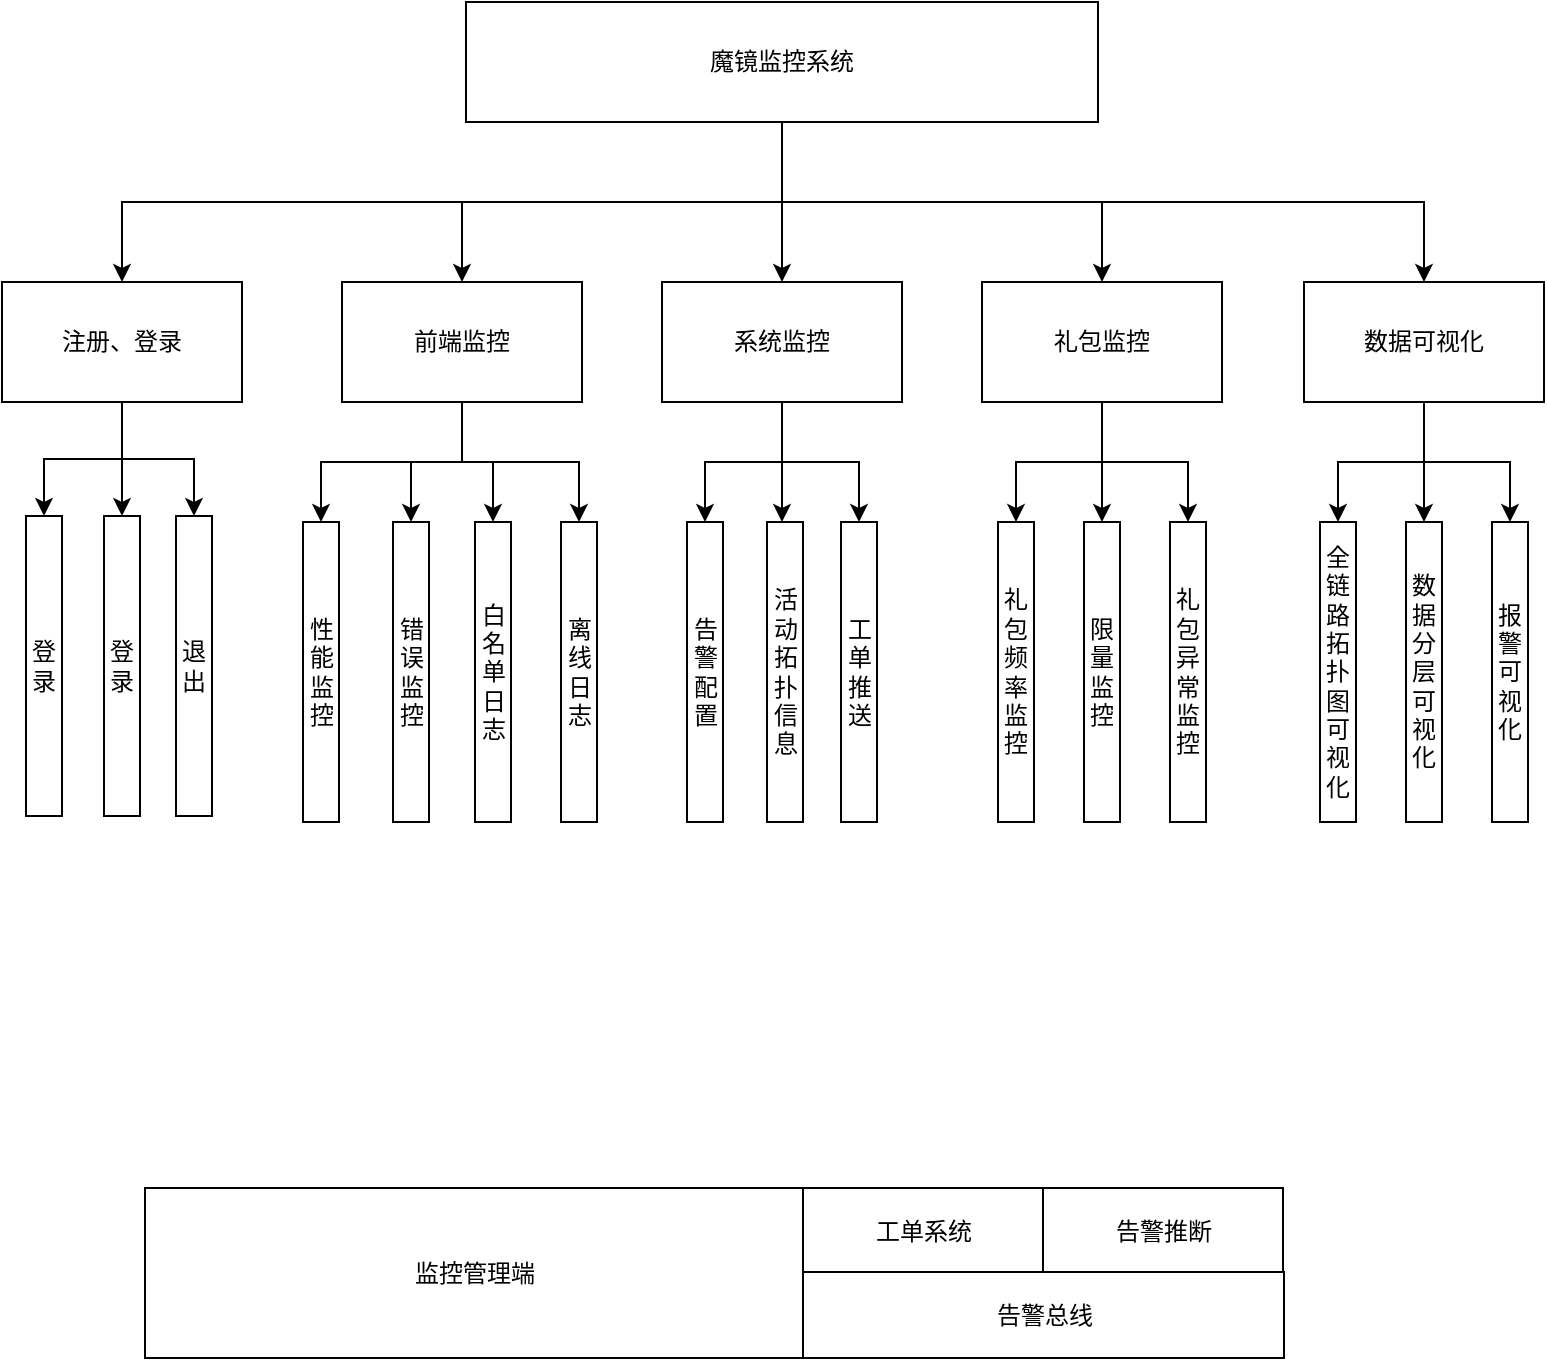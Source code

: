 <mxfile version="20.0.4" type="github">
  <diagram id="ojnK0p3J3MTXAop_F5v3" name="Page-1">
    <mxGraphModel dx="1422" dy="794" grid="0" gridSize="10" guides="1" tooltips="1" connect="1" arrows="1" fold="1" page="1" pageScale="1" pageWidth="827" pageHeight="1169" math="0" shadow="0">
      <root>
        <mxCell id="0" />
        <mxCell id="1" parent="0" />
        <mxCell id="l_XuRvR61M2AbJogMl1h-1" value="魔镜监控系统" style="rounded=0;whiteSpace=wrap;html=1;" parent="1" vertex="1">
          <mxGeometry x="264" y="207" width="316" height="60" as="geometry" />
        </mxCell>
        <mxCell id="l_XuRvR61M2AbJogMl1h-2" value="注册、登录" style="rounded=0;whiteSpace=wrap;html=1;" parent="1" vertex="1">
          <mxGeometry x="32" y="347" width="120" height="60" as="geometry" />
        </mxCell>
        <mxCell id="0k4BuSOVnENNucScM7A2-1" value="前端监控" style="rounded=0;whiteSpace=wrap;html=1;" parent="1" vertex="1">
          <mxGeometry x="202" y="347" width="120" height="60" as="geometry" />
        </mxCell>
        <mxCell id="0k4BuSOVnENNucScM7A2-8" value="" style="edgeStyle=elbowEdgeStyle;elbow=vertical;endArrow=classic;html=1;rounded=0;entryX=0.5;entryY=0;entryDx=0;entryDy=0;exitX=0.5;exitY=1;exitDx=0;exitDy=0;" parent="1" source="l_XuRvR61M2AbJogMl1h-1" target="l_XuRvR61M2AbJogMl1h-2" edge="1">
          <mxGeometry width="50" height="50" relative="1" as="geometry">
            <mxPoint x="326" y="266" as="sourcePoint" />
            <mxPoint x="273" y="517" as="targetPoint" />
          </mxGeometry>
        </mxCell>
        <mxCell id="0k4BuSOVnENNucScM7A2-9" value="系统监控" style="rounded=0;whiteSpace=wrap;html=1;" parent="1" vertex="1">
          <mxGeometry x="362" y="347" width="120" height="60" as="geometry" />
        </mxCell>
        <mxCell id="0k4BuSOVnENNucScM7A2-10" value="礼包监控" style="rounded=0;whiteSpace=wrap;html=1;" parent="1" vertex="1">
          <mxGeometry x="522" y="347" width="120" height="60" as="geometry" />
        </mxCell>
        <mxCell id="0k4BuSOVnENNucScM7A2-15" value="&lt;div style=&quot;font-size: 12px;&quot;&gt;白名单日志&lt;br style=&quot;font-size: 12px;&quot;&gt;&lt;/div&gt;" style="rounded=0;whiteSpace=wrap;html=1;verticalAlign=middle;horizontal=1;textDirection=rtl;align=center;fontSize=12;labelBackgroundColor=none;labelBorderColor=none;shadow=0;fontFamily=Helvetica;labelPosition=center;verticalLabelPosition=middle;" parent="1" vertex="1">
          <mxGeometry x="268.5" y="467" width="18" height="150" as="geometry" />
        </mxCell>
        <mxCell id="0k4BuSOVnENNucScM7A2-16" value="" style="edgeStyle=elbowEdgeStyle;elbow=vertical;endArrow=classic;html=1;exitX=0.5;exitY=1;exitDx=0;exitDy=0;entryX=0.5;entryY=0;entryDx=0;entryDy=0;rounded=0;" parent="1" source="0k4BuSOVnENNucScM7A2-1" target="0k4BuSOVnENNucScM7A2-15" edge="1">
          <mxGeometry width="50" height="50" relative="1" as="geometry">
            <mxPoint x="263" y="717" as="sourcePoint" />
            <mxPoint x="313" y="667" as="targetPoint" />
            <Array as="points">
              <mxPoint x="273" y="437" />
            </Array>
          </mxGeometry>
        </mxCell>
        <mxCell id="0k4BuSOVnENNucScM7A2-19" value="" style="edgeStyle=elbowEdgeStyle;elbow=vertical;endArrow=classic;html=1;rounded=0;" parent="1" source="0k4BuSOVnENNucScM7A2-1" target="0k4BuSOVnENNucScM7A2-27" edge="1">
          <mxGeometry width="50" height="50" relative="1" as="geometry">
            <mxPoint x="373" y="667" as="sourcePoint" />
            <mxPoint x="191" y="467" as="targetPoint" />
          </mxGeometry>
        </mxCell>
        <mxCell id="0k4BuSOVnENNucScM7A2-20" value="" style="edgeStyle=elbowEdgeStyle;elbow=vertical;endArrow=classic;html=1;rounded=0;" parent="1" source="0k4BuSOVnENNucScM7A2-1" target="0k4BuSOVnENNucScM7A2-26" edge="1">
          <mxGeometry width="50" height="50" relative="1" as="geometry">
            <mxPoint x="473" y="477" as="sourcePoint" />
            <mxPoint x="321" y="467" as="targetPoint" />
          </mxGeometry>
        </mxCell>
        <mxCell id="0k4BuSOVnENNucScM7A2-21" value="" style="edgeStyle=elbowEdgeStyle;elbow=vertical;endArrow=classic;html=1;rounded=0;" parent="1" source="0k4BuSOVnENNucScM7A2-1" target="0k4BuSOVnENNucScM7A2-30" edge="1">
          <mxGeometry width="50" height="50" relative="1" as="geometry">
            <mxPoint x="193" y="677" as="sourcePoint" />
            <mxPoint x="451" y="467" as="targetPoint" />
          </mxGeometry>
        </mxCell>
        <mxCell id="0k4BuSOVnENNucScM7A2-22" value="" style="edgeStyle=elbowEdgeStyle;elbow=vertical;endArrow=classic;html=1;rounded=0;" parent="1" source="l_XuRvR61M2AbJogMl1h-1" target="0k4BuSOVnENNucScM7A2-1" edge="1">
          <mxGeometry width="50" height="50" relative="1" as="geometry">
            <mxPoint x="153" y="657" as="sourcePoint" />
            <mxPoint x="203" y="607" as="targetPoint" />
          </mxGeometry>
        </mxCell>
        <mxCell id="0k4BuSOVnENNucScM7A2-23" value="" style="edgeStyle=elbowEdgeStyle;elbow=vertical;endArrow=classic;html=1;rounded=0;" parent="1" source="l_XuRvR61M2AbJogMl1h-1" target="0k4BuSOVnENNucScM7A2-9" edge="1">
          <mxGeometry width="50" height="50" relative="1" as="geometry">
            <mxPoint x="203" y="647" as="sourcePoint" />
            <mxPoint x="253" y="597" as="targetPoint" />
          </mxGeometry>
        </mxCell>
        <mxCell id="0k4BuSOVnENNucScM7A2-24" value="" style="edgeStyle=elbowEdgeStyle;elbow=vertical;endArrow=classic;html=1;rounded=0;" parent="1" source="l_XuRvR61M2AbJogMl1h-1" target="0k4BuSOVnENNucScM7A2-10" edge="1">
          <mxGeometry width="50" height="50" relative="1" as="geometry">
            <mxPoint x="213" y="677" as="sourcePoint" />
            <mxPoint x="263" y="627" as="targetPoint" />
          </mxGeometry>
        </mxCell>
        <mxCell id="0k4BuSOVnENNucScM7A2-26" value="&lt;div style=&quot;font-size: 12px;&quot;&gt;性能监控&lt;br style=&quot;font-size: 12px;&quot;&gt;&lt;/div&gt;" style="rounded=0;whiteSpace=wrap;html=1;verticalAlign=middle;horizontal=1;textDirection=rtl;align=center;fontSize=12;labelBackgroundColor=none;labelBorderColor=none;shadow=0;fontFamily=Helvetica;labelPosition=center;verticalLabelPosition=middle;" parent="1" vertex="1">
          <mxGeometry x="182.5" y="467" width="18" height="150" as="geometry" />
        </mxCell>
        <mxCell id="0k4BuSOVnENNucScM7A2-27" value="&lt;div style=&quot;font-size: 12px;&quot;&gt;&lt;span style=&quot;font-size: 12px;&quot;&gt;错误监控&lt;/span&gt;&lt;br style=&quot;font-size: 12px;&quot;&gt;&lt;/div&gt;" style="rounded=0;whiteSpace=wrap;html=1;verticalAlign=middle;horizontal=1;textDirection=rtl;align=center;fontSize=12;labelBackgroundColor=none;labelBorderColor=none;shadow=0;fontFamily=Helvetica;labelPosition=center;verticalLabelPosition=middle;" parent="1" vertex="1">
          <mxGeometry x="227.5" y="467" width="18" height="150" as="geometry" />
        </mxCell>
        <mxCell id="0k4BuSOVnENNucScM7A2-30" value="&lt;div style=&quot;font-size: 12px;&quot;&gt;离线日志&lt;br style=&quot;font-size: 12px;&quot;&gt;&lt;/div&gt;" style="rounded=0;whiteSpace=wrap;html=1;verticalAlign=middle;horizontal=1;textDirection=rtl;align=center;fontSize=12;labelBackgroundColor=none;labelBorderColor=none;shadow=0;fontFamily=Helvetica;labelPosition=center;verticalLabelPosition=middle;" parent="1" vertex="1">
          <mxGeometry x="311.5" y="467" width="18" height="150" as="geometry" />
        </mxCell>
        <mxCell id="0k4BuSOVnENNucScM7A2-40" value="&lt;div style=&quot;font-size: 12px;&quot;&gt;工单推送&lt;/div&gt;" style="rounded=0;whiteSpace=wrap;html=1;verticalAlign=middle;horizontal=1;textDirection=rtl;align=center;fontSize=12;labelBackgroundColor=none;labelBorderColor=none;shadow=0;fontFamily=Helvetica;labelPosition=center;verticalLabelPosition=middle;" parent="1" vertex="1">
          <mxGeometry x="451.5" y="467" width="18" height="150" as="geometry" />
        </mxCell>
        <mxCell id="0k4BuSOVnENNucScM7A2-41" value="&lt;div style=&quot;font-size: 12px;&quot;&gt;告警配置&lt;br style=&quot;font-size: 12px;&quot;&gt;&lt;/div&gt;" style="rounded=0;whiteSpace=wrap;html=1;verticalAlign=middle;horizontal=1;textDirection=rtl;align=center;fontSize=12;labelBackgroundColor=none;labelBorderColor=none;shadow=0;fontFamily=Helvetica;labelPosition=center;verticalLabelPosition=middle;" parent="1" vertex="1">
          <mxGeometry x="374.5" y="467" width="18" height="150" as="geometry" />
        </mxCell>
        <mxCell id="0k4BuSOVnENNucScM7A2-42" value="&lt;div style=&quot;font-size: 12px;&quot;&gt;&lt;span style=&quot;font-size: 12px;&quot;&gt;活动拓扑信息&lt;/span&gt;&lt;br style=&quot;font-size: 12px;&quot;&gt;&lt;/div&gt;" style="rounded=0;whiteSpace=wrap;html=1;verticalAlign=middle;horizontal=1;textDirection=rtl;align=center;fontSize=12;labelBackgroundColor=none;labelBorderColor=none;shadow=0;fontFamily=Helvetica;labelPosition=center;verticalLabelPosition=middle;" parent="1" vertex="1">
          <mxGeometry x="414.5" y="467" width="18" height="150" as="geometry" />
        </mxCell>
        <mxCell id="0k4BuSOVnENNucScM7A2-47" value="" style="edgeStyle=elbowEdgeStyle;elbow=vertical;endArrow=classic;html=1;rounded=0;sketch=0;" parent="1" source="0k4BuSOVnENNucScM7A2-9" target="0k4BuSOVnENNucScM7A2-41" edge="1">
          <mxGeometry width="50" height="50" relative="1" as="geometry">
            <mxPoint x="33" y="667" as="sourcePoint" />
            <mxPoint x="83" y="617" as="targetPoint" />
          </mxGeometry>
        </mxCell>
        <mxCell id="0k4BuSOVnENNucScM7A2-48" value="" style="edgeStyle=elbowEdgeStyle;elbow=vertical;endArrow=classic;html=1;rounded=0;sketch=0;" parent="1" source="0k4BuSOVnENNucScM7A2-9" target="0k4BuSOVnENNucScM7A2-42" edge="1">
          <mxGeometry width="50" height="50" relative="1" as="geometry">
            <mxPoint x="133" y="747" as="sourcePoint" />
            <mxPoint x="183" y="697" as="targetPoint" />
            <Array as="points">
              <mxPoint x="416" y="467" />
            </Array>
          </mxGeometry>
        </mxCell>
        <mxCell id="0k4BuSOVnENNucScM7A2-49" value="" style="edgeStyle=elbowEdgeStyle;elbow=vertical;endArrow=classic;html=1;rounded=0;sketch=0;" parent="1" source="0k4BuSOVnENNucScM7A2-9" target="0k4BuSOVnENNucScM7A2-40" edge="1">
          <mxGeometry width="50" height="50" relative="1" as="geometry">
            <mxPoint x="73" y="707" as="sourcePoint" />
            <mxPoint x="123" y="657" as="targetPoint" />
          </mxGeometry>
        </mxCell>
        <mxCell id="0k4BuSOVnENNucScM7A2-51" value="&lt;div style=&quot;font-size: 12px;&quot;&gt;礼包异常监控&lt;/div&gt;" style="rounded=0;whiteSpace=wrap;html=1;verticalAlign=middle;horizontal=1;textDirection=rtl;align=center;fontSize=12;labelBackgroundColor=none;labelBorderColor=none;shadow=0;fontFamily=Helvetica;labelPosition=center;verticalLabelPosition=middle;" parent="1" vertex="1">
          <mxGeometry x="616" y="467" width="18" height="150" as="geometry" />
        </mxCell>
        <mxCell id="0k4BuSOVnENNucScM7A2-52" value="&lt;div style=&quot;font-size: 12px;&quot;&gt;礼包频率监控&lt;br style=&quot;font-size: 12px;&quot;&gt;&lt;/div&gt;" style="rounded=0;whiteSpace=wrap;html=1;verticalAlign=middle;horizontal=1;textDirection=rtl;align=center;fontSize=12;labelBackgroundColor=none;labelBorderColor=none;shadow=0;fontFamily=Helvetica;labelPosition=center;verticalLabelPosition=middle;" parent="1" vertex="1">
          <mxGeometry x="530" y="467" width="18" height="150" as="geometry" />
        </mxCell>
        <mxCell id="0k4BuSOVnENNucScM7A2-53" value="&lt;div style=&quot;font-size: 12px;&quot;&gt;&lt;span style=&quot;font-size: 12px;&quot;&gt;限量监控&lt;/span&gt;&lt;br style=&quot;font-size: 12px;&quot;&gt;&lt;/div&gt;" style="rounded=0;whiteSpace=wrap;html=1;verticalAlign=middle;horizontal=1;textDirection=rtl;align=center;fontSize=12;labelBackgroundColor=none;labelBorderColor=none;shadow=0;fontFamily=Helvetica;labelPosition=center;verticalLabelPosition=middle;" parent="1" vertex="1">
          <mxGeometry x="573" y="467" width="18" height="150" as="geometry" />
        </mxCell>
        <mxCell id="0k4BuSOVnENNucScM7A2-54" value="" style="edgeStyle=elbowEdgeStyle;elbow=vertical;endArrow=classic;html=1;rounded=0;sketch=0;" parent="1" source="0k4BuSOVnENNucScM7A2-10" target="0k4BuSOVnENNucScM7A2-52" edge="1">
          <mxGeometry width="50" height="50" relative="1" as="geometry">
            <mxPoint x="33" y="647" as="sourcePoint" />
            <mxPoint x="83" y="597" as="targetPoint" />
          </mxGeometry>
        </mxCell>
        <mxCell id="0k4BuSOVnENNucScM7A2-58" value="" style="edgeStyle=elbowEdgeStyle;elbow=vertical;endArrow=classic;html=1;rounded=0;sketch=0;" parent="1" source="0k4BuSOVnENNucScM7A2-10" target="0k4BuSOVnENNucScM7A2-53" edge="1">
          <mxGeometry width="50" height="50" relative="1" as="geometry">
            <mxPoint x="-7" y="597" as="sourcePoint" />
            <mxPoint x="43" y="547" as="targetPoint" />
          </mxGeometry>
        </mxCell>
        <mxCell id="0k4BuSOVnENNucScM7A2-59" value="" style="edgeStyle=elbowEdgeStyle;elbow=vertical;endArrow=classic;html=1;rounded=0;sketch=0;" parent="1" source="0k4BuSOVnENNucScM7A2-10" target="0k4BuSOVnENNucScM7A2-51" edge="1">
          <mxGeometry width="50" height="50" relative="1" as="geometry">
            <mxPoint x="-37" y="567" as="sourcePoint" />
            <mxPoint x="13" y="517" as="targetPoint" />
          </mxGeometry>
        </mxCell>
        <mxCell id="0k4BuSOVnENNucScM7A2-61" value="&lt;div style=&quot;font-size: 12px;&quot;&gt;登录&lt;br style=&quot;font-size: 12px;&quot;&gt;&lt;/div&gt;" style="rounded=0;whiteSpace=wrap;html=1;verticalAlign=middle;horizontal=1;textDirection=rtl;align=center;fontSize=12;labelBackgroundColor=none;labelBorderColor=none;shadow=0;fontFamily=Helvetica;labelPosition=center;verticalLabelPosition=middle;" parent="1" vertex="1">
          <mxGeometry x="83" y="464" width="18" height="150" as="geometry" />
        </mxCell>
        <mxCell id="0k4BuSOVnENNucScM7A2-62" value="&lt;div style=&quot;font-size: 12px;&quot;&gt;&lt;span style=&quot;font-size: 12px;&quot;&gt;退出&lt;/span&gt;&lt;br style=&quot;font-size: 12px;&quot;&gt;&lt;/div&gt;" style="rounded=0;whiteSpace=wrap;html=1;verticalAlign=middle;horizontal=1;textDirection=rtl;align=center;fontSize=12;labelBackgroundColor=none;labelBorderColor=none;shadow=0;fontFamily=Helvetica;labelPosition=center;verticalLabelPosition=middle;" parent="1" vertex="1">
          <mxGeometry x="119" y="464" width="18" height="150" as="geometry" />
        </mxCell>
        <mxCell id="0k4BuSOVnENNucScM7A2-67" value="" style="edgeStyle=elbowEdgeStyle;elbow=vertical;endArrow=classic;html=1;rounded=0;sketch=0;" parent="1" source="l_XuRvR61M2AbJogMl1h-2" target="0k4BuSOVnENNucScM7A2-61" edge="1">
          <mxGeometry width="50" height="50" relative="1" as="geometry">
            <mxPoint x="13" y="307" as="sourcePoint" />
            <mxPoint x="63" y="257" as="targetPoint" />
          </mxGeometry>
        </mxCell>
        <mxCell id="0k4BuSOVnENNucScM7A2-68" value="" style="edgeStyle=elbowEdgeStyle;elbow=vertical;endArrow=classic;html=1;rounded=0;sketch=0;" parent="1" source="l_XuRvR61M2AbJogMl1h-2" target="0k4BuSOVnENNucScM7A2-62" edge="1">
          <mxGeometry width="50" height="50" relative="1" as="geometry">
            <mxPoint x="-47" y="327" as="sourcePoint" />
            <mxPoint x="3" y="277" as="targetPoint" />
          </mxGeometry>
        </mxCell>
        <mxCell id="fYWc9rKdTb6CDzyfWaW0-3" value="数据可视化" style="rounded=0;whiteSpace=wrap;html=1;" vertex="1" parent="1">
          <mxGeometry x="683" y="347" width="120" height="60" as="geometry" />
        </mxCell>
        <mxCell id="fYWc9rKdTb6CDzyfWaW0-4" value="" style="edgeStyle=elbowEdgeStyle;elbow=vertical;endArrow=classic;html=1;rounded=0;" edge="1" parent="1" source="l_XuRvR61M2AbJogMl1h-1" target="fYWc9rKdTb6CDzyfWaW0-3">
          <mxGeometry width="50" height="50" relative="1" as="geometry">
            <mxPoint x="213" y="677" as="sourcePoint" />
            <mxPoint x="263" y="627" as="targetPoint" />
          </mxGeometry>
        </mxCell>
        <mxCell id="fYWc9rKdTb6CDzyfWaW0-5" value="&lt;div style=&quot;font-size: 12px;&quot;&gt;报警可视化&lt;/div&gt;" style="rounded=0;whiteSpace=wrap;html=1;verticalAlign=middle;horizontal=1;textDirection=rtl;align=center;fontSize=12;labelBackgroundColor=none;labelBorderColor=none;shadow=0;fontFamily=Helvetica;labelPosition=center;verticalLabelPosition=middle;" vertex="1" parent="1">
          <mxGeometry x="777" y="467" width="18" height="150" as="geometry" />
        </mxCell>
        <mxCell id="fYWc9rKdTb6CDzyfWaW0-6" value="&lt;div style=&quot;font-size: 12px;&quot;&gt;全链路拓扑图可视化&lt;br style=&quot;font-size: 12px;&quot;&gt;&lt;/div&gt;" style="rounded=0;whiteSpace=wrap;html=1;verticalAlign=middle;horizontal=1;textDirection=rtl;align=center;fontSize=12;labelBackgroundColor=none;labelBorderColor=none;shadow=0;fontFamily=Helvetica;labelPosition=center;verticalLabelPosition=middle;" vertex="1" parent="1">
          <mxGeometry x="691" y="467" width="18" height="150" as="geometry" />
        </mxCell>
        <mxCell id="fYWc9rKdTb6CDzyfWaW0-7" value="&lt;div style=&quot;font-size: 12px;&quot;&gt;&lt;span style=&quot;font-size: 12px;&quot;&gt;数据分层可视化&lt;/span&gt;&lt;br style=&quot;font-size: 12px;&quot;&gt;&lt;/div&gt;" style="rounded=0;whiteSpace=wrap;html=1;verticalAlign=middle;horizontal=1;textDirection=rtl;align=center;fontSize=12;labelBackgroundColor=none;labelBorderColor=none;shadow=0;fontFamily=Helvetica;labelPosition=center;verticalLabelPosition=middle;" vertex="1" parent="1">
          <mxGeometry x="734" y="467" width="18" height="150" as="geometry" />
        </mxCell>
        <mxCell id="fYWc9rKdTb6CDzyfWaW0-9" value="" style="edgeStyle=elbowEdgeStyle;elbow=vertical;endArrow=classic;html=1;rounded=0;" edge="1" parent="1" source="fYWc9rKdTb6CDzyfWaW0-3" target="fYWc9rKdTb6CDzyfWaW0-6">
          <mxGeometry width="50" height="50" relative="1" as="geometry">
            <mxPoint x="423" y="707" as="sourcePoint" />
            <mxPoint x="473" y="657" as="targetPoint" />
          </mxGeometry>
        </mxCell>
        <mxCell id="fYWc9rKdTb6CDzyfWaW0-10" value="" style="edgeStyle=elbowEdgeStyle;elbow=vertical;endArrow=classic;html=1;rounded=0;" edge="1" parent="1" source="fYWc9rKdTb6CDzyfWaW0-3" target="fYWc9rKdTb6CDzyfWaW0-7">
          <mxGeometry width="50" height="50" relative="1" as="geometry">
            <mxPoint x="423" y="707" as="sourcePoint" />
            <mxPoint x="473" y="657" as="targetPoint" />
          </mxGeometry>
        </mxCell>
        <mxCell id="fYWc9rKdTb6CDzyfWaW0-11" value="" style="edgeStyle=elbowEdgeStyle;elbow=vertical;endArrow=classic;html=1;rounded=0;" edge="1" parent="1" source="fYWc9rKdTb6CDzyfWaW0-3" target="fYWc9rKdTb6CDzyfWaW0-5">
          <mxGeometry width="50" height="50" relative="1" as="geometry">
            <mxPoint x="423" y="707" as="sourcePoint" />
            <mxPoint x="473" y="657" as="targetPoint" />
          </mxGeometry>
        </mxCell>
        <mxCell id="fYWc9rKdTb6CDzyfWaW0-12" value="&lt;div style=&quot;font-size: 12px;&quot;&gt;登录&lt;br style=&quot;font-size: 12px;&quot;&gt;&lt;/div&gt;" style="rounded=0;whiteSpace=wrap;html=1;verticalAlign=middle;horizontal=1;textDirection=rtl;align=center;fontSize=12;labelBackgroundColor=none;labelBorderColor=none;shadow=0;fontFamily=Helvetica;labelPosition=center;verticalLabelPosition=middle;" vertex="1" parent="1">
          <mxGeometry x="44" y="464" width="18" height="150" as="geometry" />
        </mxCell>
        <mxCell id="fYWc9rKdTb6CDzyfWaW0-13" value="" style="edgeStyle=elbowEdgeStyle;elbow=vertical;endArrow=classic;html=1;rounded=0;sketch=0;" edge="1" parent="1" source="l_XuRvR61M2AbJogMl1h-2" target="fYWc9rKdTb6CDzyfWaW0-12">
          <mxGeometry width="50" height="50" relative="1" as="geometry">
            <mxPoint x="13" y="307" as="sourcePoint" />
            <mxPoint x="63" y="257" as="targetPoint" />
          </mxGeometry>
        </mxCell>
        <mxCell id="fYWc9rKdTb6CDzyfWaW0-16" value="监控管理端" style="rounded=0;whiteSpace=wrap;html=1;" vertex="1" parent="1">
          <mxGeometry x="103.5" y="800" width="329" height="85" as="geometry" />
        </mxCell>
        <mxCell id="fYWc9rKdTb6CDzyfWaW0-17" value="工单系统" style="rounded=0;whiteSpace=wrap;html=1;" vertex="1" parent="1">
          <mxGeometry x="432.5" y="800" width="120" height="43" as="geometry" />
        </mxCell>
        <mxCell id="fYWc9rKdTb6CDzyfWaW0-18" value="告警推断" style="rounded=0;whiteSpace=wrap;html=1;" vertex="1" parent="1">
          <mxGeometry x="552.5" y="800" width="120" height="43" as="geometry" />
        </mxCell>
        <mxCell id="fYWc9rKdTb6CDzyfWaW0-19" value="告警总线" style="rounded=0;whiteSpace=wrap;html=1;" vertex="1" parent="1">
          <mxGeometry x="432.5" y="842" width="240.5" height="43" as="geometry" />
        </mxCell>
      </root>
    </mxGraphModel>
  </diagram>
</mxfile>
